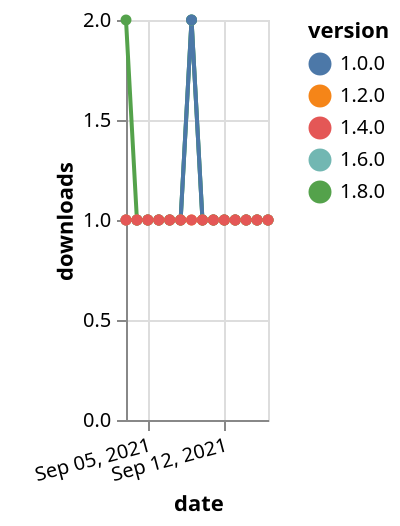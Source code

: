 {"$schema": "https://vega.github.io/schema/vega-lite/v5.json", "description": "A simple bar chart with embedded data.", "data": {"values": [{"date": "2021-09-03", "total": 163, "delta": 1, "version": "1.6.0"}, {"date": "2021-09-04", "total": 164, "delta": 1, "version": "1.6.0"}, {"date": "2021-09-05", "total": 165, "delta": 1, "version": "1.6.0"}, {"date": "2021-09-06", "total": 166, "delta": 1, "version": "1.6.0"}, {"date": "2021-09-07", "total": 167, "delta": 1, "version": "1.6.0"}, {"date": "2021-09-08", "total": 168, "delta": 1, "version": "1.6.0"}, {"date": "2021-09-09", "total": 170, "delta": 2, "version": "1.6.0"}, {"date": "2021-09-10", "total": 171, "delta": 1, "version": "1.6.0"}, {"date": "2021-09-11", "total": 172, "delta": 1, "version": "1.6.0"}, {"date": "2021-09-12", "total": 173, "delta": 1, "version": "1.6.0"}, {"date": "2021-09-13", "total": 174, "delta": 1, "version": "1.6.0"}, {"date": "2021-09-14", "total": 175, "delta": 1, "version": "1.6.0"}, {"date": "2021-09-15", "total": 176, "delta": 1, "version": "1.6.0"}, {"date": "2021-09-16", "total": 177, "delta": 1, "version": "1.6.0"}, {"date": "2021-09-03", "total": 117, "delta": 2, "version": "1.8.0"}, {"date": "2021-09-04", "total": 118, "delta": 1, "version": "1.8.0"}, {"date": "2021-09-05", "total": 119, "delta": 1, "version": "1.8.0"}, {"date": "2021-09-06", "total": 120, "delta": 1, "version": "1.8.0"}, {"date": "2021-09-07", "total": 121, "delta": 1, "version": "1.8.0"}, {"date": "2021-09-08", "total": 122, "delta": 1, "version": "1.8.0"}, {"date": "2021-09-09", "total": 124, "delta": 2, "version": "1.8.0"}, {"date": "2021-09-10", "total": 125, "delta": 1, "version": "1.8.0"}, {"date": "2021-09-11", "total": 126, "delta": 1, "version": "1.8.0"}, {"date": "2021-09-12", "total": 127, "delta": 1, "version": "1.8.0"}, {"date": "2021-09-13", "total": 128, "delta": 1, "version": "1.8.0"}, {"date": "2021-09-14", "total": 129, "delta": 1, "version": "1.8.0"}, {"date": "2021-09-15", "total": 130, "delta": 1, "version": "1.8.0"}, {"date": "2021-09-16", "total": 131, "delta": 1, "version": "1.8.0"}, {"date": "2021-09-03", "total": 187, "delta": 1, "version": "1.0.0"}, {"date": "2021-09-04", "total": 188, "delta": 1, "version": "1.0.0"}, {"date": "2021-09-05", "total": 189, "delta": 1, "version": "1.0.0"}, {"date": "2021-09-06", "total": 190, "delta": 1, "version": "1.0.0"}, {"date": "2021-09-07", "total": 191, "delta": 1, "version": "1.0.0"}, {"date": "2021-09-08", "total": 192, "delta": 1, "version": "1.0.0"}, {"date": "2021-09-09", "total": 194, "delta": 2, "version": "1.0.0"}, {"date": "2021-09-10", "total": 195, "delta": 1, "version": "1.0.0"}, {"date": "2021-09-11", "total": 196, "delta": 1, "version": "1.0.0"}, {"date": "2021-09-12", "total": 197, "delta": 1, "version": "1.0.0"}, {"date": "2021-09-13", "total": 198, "delta": 1, "version": "1.0.0"}, {"date": "2021-09-14", "total": 199, "delta": 1, "version": "1.0.0"}, {"date": "2021-09-15", "total": 200, "delta": 1, "version": "1.0.0"}, {"date": "2021-09-16", "total": 201, "delta": 1, "version": "1.0.0"}, {"date": "2021-09-03", "total": 171, "delta": 1, "version": "1.2.0"}, {"date": "2021-09-04", "total": 172, "delta": 1, "version": "1.2.0"}, {"date": "2021-09-05", "total": 173, "delta": 1, "version": "1.2.0"}, {"date": "2021-09-06", "total": 174, "delta": 1, "version": "1.2.0"}, {"date": "2021-09-07", "total": 175, "delta": 1, "version": "1.2.0"}, {"date": "2021-09-08", "total": 176, "delta": 1, "version": "1.2.0"}, {"date": "2021-09-09", "total": 177, "delta": 1, "version": "1.2.0"}, {"date": "2021-09-10", "total": 178, "delta": 1, "version": "1.2.0"}, {"date": "2021-09-11", "total": 179, "delta": 1, "version": "1.2.0"}, {"date": "2021-09-12", "total": 180, "delta": 1, "version": "1.2.0"}, {"date": "2021-09-13", "total": 181, "delta": 1, "version": "1.2.0"}, {"date": "2021-09-14", "total": 182, "delta": 1, "version": "1.2.0"}, {"date": "2021-09-15", "total": 183, "delta": 1, "version": "1.2.0"}, {"date": "2021-09-16", "total": 184, "delta": 1, "version": "1.2.0"}, {"date": "2021-09-03", "total": 142, "delta": 1, "version": "1.4.0"}, {"date": "2021-09-04", "total": 143, "delta": 1, "version": "1.4.0"}, {"date": "2021-09-05", "total": 144, "delta": 1, "version": "1.4.0"}, {"date": "2021-09-06", "total": 145, "delta": 1, "version": "1.4.0"}, {"date": "2021-09-07", "total": 146, "delta": 1, "version": "1.4.0"}, {"date": "2021-09-08", "total": 147, "delta": 1, "version": "1.4.0"}, {"date": "2021-09-09", "total": 148, "delta": 1, "version": "1.4.0"}, {"date": "2021-09-10", "total": 149, "delta": 1, "version": "1.4.0"}, {"date": "2021-09-11", "total": 150, "delta": 1, "version": "1.4.0"}, {"date": "2021-09-12", "total": 151, "delta": 1, "version": "1.4.0"}, {"date": "2021-09-13", "total": 152, "delta": 1, "version": "1.4.0"}, {"date": "2021-09-14", "total": 153, "delta": 1, "version": "1.4.0"}, {"date": "2021-09-15", "total": 154, "delta": 1, "version": "1.4.0"}, {"date": "2021-09-16", "total": 155, "delta": 1, "version": "1.4.0"}]}, "width": "container", "mark": {"type": "line", "point": {"filled": true}}, "encoding": {"x": {"field": "date", "type": "temporal", "timeUnit": "yearmonthdate", "title": "date", "axis": {"labelAngle": -15}}, "y": {"field": "delta", "type": "quantitative", "title": "downloads"}, "color": {"field": "version", "type": "nominal"}, "tooltip": {"field": "delta"}}}
